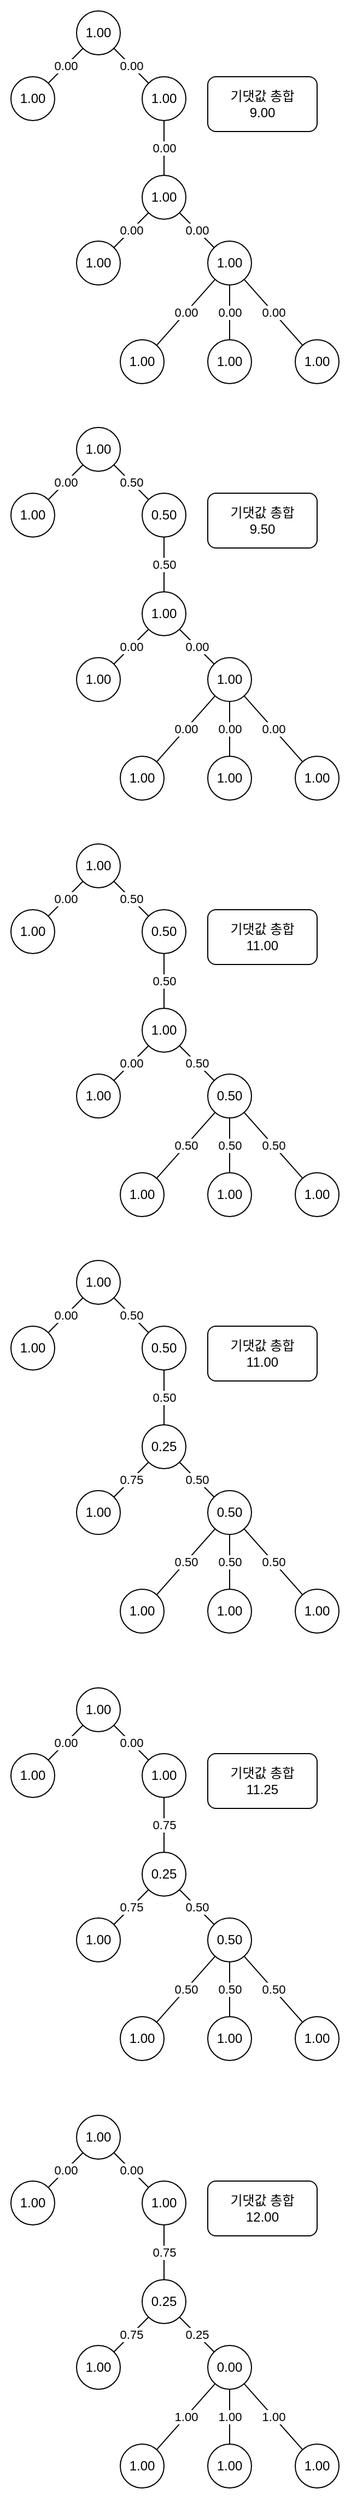 <mxfile version="26.0.6">
  <diagram name="페이지-1" id="tX8IbTHeZEMsY__fG5Yk">
    <mxGraphModel dx="566" dy="2617" grid="1" gridSize="10" guides="1" tooltips="1" connect="1" arrows="1" fold="1" page="1" pageScale="1" pageWidth="1169" pageHeight="1654" math="0" shadow="0">
      <root>
        <mxCell id="0" />
        <mxCell id="1" parent="0" />
        <mxCell id="7EXon61KG1_KLQUPZ27p-42" value="" style="rounded=0;whiteSpace=wrap;html=1;strokeColor=none;" vertex="1" parent="1">
          <mxGeometry x="250" y="190" width="320" height="360" as="geometry" />
        </mxCell>
        <mxCell id="7EXon61KG1_KLQUPZ27p-41" value="" style="rounded=0;whiteSpace=wrap;html=1;strokeColor=none;" vertex="1" parent="1">
          <mxGeometry x="250" y="-190" width="320" height="360" as="geometry" />
        </mxCell>
        <mxCell id="7EXon61KG1_KLQUPZ27p-20" value="" style="rounded=1;whiteSpace=wrap;html=1;" vertex="1" parent="1">
          <mxGeometry x="440" y="260" width="100" height="50" as="geometry" />
        </mxCell>
        <mxCell id="7EXon61KG1_KLQUPZ27p-1" value="1.00" style="ellipse;whiteSpace=wrap;html=1;aspect=fixed;" vertex="1" parent="1">
          <mxGeometry x="320" y="200" width="40" height="40" as="geometry" />
        </mxCell>
        <mxCell id="7EXon61KG1_KLQUPZ27p-2" value="1.00" style="ellipse;whiteSpace=wrap;html=1;aspect=fixed;" vertex="1" parent="1">
          <mxGeometry x="260" y="260" width="40" height="40" as="geometry" />
        </mxCell>
        <mxCell id="7EXon61KG1_KLQUPZ27p-3" value="0.50" style="ellipse;whiteSpace=wrap;html=1;aspect=fixed;" vertex="1" parent="1">
          <mxGeometry x="380" y="260" width="40" height="40" as="geometry" />
        </mxCell>
        <mxCell id="7EXon61KG1_KLQUPZ27p-4" value="1.00" style="ellipse;whiteSpace=wrap;html=1;aspect=fixed;" vertex="1" parent="1">
          <mxGeometry x="380" y="350" width="40" height="40" as="geometry" />
        </mxCell>
        <mxCell id="7EXon61KG1_KLQUPZ27p-5" value="1.00" style="ellipse;whiteSpace=wrap;html=1;aspect=fixed;" vertex="1" parent="1">
          <mxGeometry x="320" y="410" width="40" height="40" as="geometry" />
        </mxCell>
        <mxCell id="7EXon61KG1_KLQUPZ27p-6" value="1.00" style="ellipse;whiteSpace=wrap;html=1;aspect=fixed;" vertex="1" parent="1">
          <mxGeometry x="440" y="410" width="40" height="40" as="geometry" />
        </mxCell>
        <mxCell id="7EXon61KG1_KLQUPZ27p-7" value="1.00" style="ellipse;whiteSpace=wrap;html=1;aspect=fixed;" vertex="1" parent="1">
          <mxGeometry x="360" y="500" width="40" height="40" as="geometry" />
        </mxCell>
        <mxCell id="7EXon61KG1_KLQUPZ27p-8" value="1.00" style="ellipse;whiteSpace=wrap;html=1;aspect=fixed;" vertex="1" parent="1">
          <mxGeometry x="440" y="500" width="40" height="40" as="geometry" />
        </mxCell>
        <mxCell id="7EXon61KG1_KLQUPZ27p-9" value="1.00" style="ellipse;whiteSpace=wrap;html=1;aspect=fixed;" vertex="1" parent="1">
          <mxGeometry x="520" y="500" width="40" height="40" as="geometry" />
        </mxCell>
        <mxCell id="7EXon61KG1_KLQUPZ27p-10" value="0.00" style="endArrow=none;html=1;rounded=0;" edge="1" parent="1" source="7EXon61KG1_KLQUPZ27p-8" target="7EXon61KG1_KLQUPZ27p-6">
          <mxGeometry width="50" height="50" relative="1" as="geometry">
            <mxPoint x="400" y="500" as="sourcePoint" />
            <mxPoint x="450" y="450" as="targetPoint" />
          </mxGeometry>
        </mxCell>
        <mxCell id="7EXon61KG1_KLQUPZ27p-11" value="0.00" style="endArrow=none;html=1;rounded=0;" edge="1" parent="1" source="7EXon61KG1_KLQUPZ27p-9" target="7EXon61KG1_KLQUPZ27p-6">
          <mxGeometry width="50" height="50" relative="1" as="geometry">
            <mxPoint x="400" y="500" as="sourcePoint" />
            <mxPoint x="450" y="450" as="targetPoint" />
          </mxGeometry>
        </mxCell>
        <mxCell id="7EXon61KG1_KLQUPZ27p-12" value="0.00" style="endArrow=none;html=1;rounded=0;" edge="1" parent="1" source="7EXon61KG1_KLQUPZ27p-7" target="7EXon61KG1_KLQUPZ27p-6">
          <mxGeometry width="50" height="50" relative="1" as="geometry">
            <mxPoint x="400" y="500" as="sourcePoint" />
            <mxPoint x="450" y="450" as="targetPoint" />
          </mxGeometry>
        </mxCell>
        <mxCell id="7EXon61KG1_KLQUPZ27p-13" value="0.00" style="endArrow=none;html=1;rounded=0;" edge="1" parent="1" source="7EXon61KG1_KLQUPZ27p-6" target="7EXon61KG1_KLQUPZ27p-4">
          <mxGeometry width="50" height="50" relative="1" as="geometry">
            <mxPoint x="400" y="500" as="sourcePoint" />
            <mxPoint x="450" y="450" as="targetPoint" />
          </mxGeometry>
        </mxCell>
        <mxCell id="7EXon61KG1_KLQUPZ27p-14" value="0.00" style="endArrow=none;html=1;rounded=0;" edge="1" parent="1" source="7EXon61KG1_KLQUPZ27p-5" target="7EXon61KG1_KLQUPZ27p-4">
          <mxGeometry width="50" height="50" relative="1" as="geometry">
            <mxPoint x="400" y="500" as="sourcePoint" />
            <mxPoint x="450" y="450" as="targetPoint" />
          </mxGeometry>
        </mxCell>
        <mxCell id="7EXon61KG1_KLQUPZ27p-15" value="0.50" style="endArrow=none;html=1;rounded=0;" edge="1" parent="1" source="7EXon61KG1_KLQUPZ27p-4" target="7EXon61KG1_KLQUPZ27p-3">
          <mxGeometry width="50" height="50" relative="1" as="geometry">
            <mxPoint x="490" y="330" as="sourcePoint" />
            <mxPoint x="450" y="430" as="targetPoint" />
          </mxGeometry>
        </mxCell>
        <mxCell id="7EXon61KG1_KLQUPZ27p-16" value="0.50" style="endArrow=none;html=1;rounded=0;" edge="1" parent="1" source="7EXon61KG1_KLQUPZ27p-3" target="7EXon61KG1_KLQUPZ27p-1">
          <mxGeometry width="50" height="50" relative="1" as="geometry">
            <mxPoint x="400" y="480" as="sourcePoint" />
            <mxPoint x="450" y="430" as="targetPoint" />
          </mxGeometry>
        </mxCell>
        <mxCell id="7EXon61KG1_KLQUPZ27p-17" value="0.00" style="endArrow=none;html=1;rounded=0;" edge="1" parent="1" source="7EXon61KG1_KLQUPZ27p-2" target="7EXon61KG1_KLQUPZ27p-1">
          <mxGeometry width="50" height="50" relative="1" as="geometry">
            <mxPoint x="400" y="480" as="sourcePoint" />
            <mxPoint x="450" y="430" as="targetPoint" />
          </mxGeometry>
        </mxCell>
        <mxCell id="7EXon61KG1_KLQUPZ27p-18" value="9.50" style="text;html=1;align=center;verticalAlign=middle;whiteSpace=wrap;rounded=0;" vertex="1" parent="1">
          <mxGeometry x="460" y="285" width="60" height="15" as="geometry" />
        </mxCell>
        <mxCell id="7EXon61KG1_KLQUPZ27p-19" value="기댓값 총합" style="text;html=1;align=center;verticalAlign=middle;whiteSpace=wrap;rounded=0;" vertex="1" parent="1">
          <mxGeometry x="450" y="270" width="80" height="15" as="geometry" />
        </mxCell>
        <mxCell id="7EXon61KG1_KLQUPZ27p-21" value="" style="rounded=1;whiteSpace=wrap;html=1;" vertex="1" parent="1">
          <mxGeometry x="440" y="-120" width="100" height="50" as="geometry" />
        </mxCell>
        <mxCell id="7EXon61KG1_KLQUPZ27p-22" value="1.00" style="ellipse;whiteSpace=wrap;html=1;aspect=fixed;" vertex="1" parent="1">
          <mxGeometry x="320" y="-180" width="40" height="40" as="geometry" />
        </mxCell>
        <mxCell id="7EXon61KG1_KLQUPZ27p-23" value="1.00" style="ellipse;whiteSpace=wrap;html=1;aspect=fixed;" vertex="1" parent="1">
          <mxGeometry x="260" y="-120" width="40" height="40" as="geometry" />
        </mxCell>
        <mxCell id="7EXon61KG1_KLQUPZ27p-24" value="1.00" style="ellipse;whiteSpace=wrap;html=1;aspect=fixed;" vertex="1" parent="1">
          <mxGeometry x="380" y="-120" width="40" height="40" as="geometry" />
        </mxCell>
        <mxCell id="7EXon61KG1_KLQUPZ27p-25" value="1.00" style="ellipse;whiteSpace=wrap;html=1;aspect=fixed;" vertex="1" parent="1">
          <mxGeometry x="380" y="-30" width="40" height="40" as="geometry" />
        </mxCell>
        <mxCell id="7EXon61KG1_KLQUPZ27p-26" value="1.00" style="ellipse;whiteSpace=wrap;html=1;aspect=fixed;" vertex="1" parent="1">
          <mxGeometry x="320" y="30" width="40" height="40" as="geometry" />
        </mxCell>
        <mxCell id="7EXon61KG1_KLQUPZ27p-27" value="1.00" style="ellipse;whiteSpace=wrap;html=1;aspect=fixed;" vertex="1" parent="1">
          <mxGeometry x="440" y="30" width="40" height="40" as="geometry" />
        </mxCell>
        <mxCell id="7EXon61KG1_KLQUPZ27p-28" value="1.00" style="ellipse;whiteSpace=wrap;html=1;aspect=fixed;" vertex="1" parent="1">
          <mxGeometry x="360" y="120" width="40" height="40" as="geometry" />
        </mxCell>
        <mxCell id="7EXon61KG1_KLQUPZ27p-29" value="1.00" style="ellipse;whiteSpace=wrap;html=1;aspect=fixed;" vertex="1" parent="1">
          <mxGeometry x="440" y="120" width="40" height="40" as="geometry" />
        </mxCell>
        <mxCell id="7EXon61KG1_KLQUPZ27p-30" value="1.00" style="ellipse;whiteSpace=wrap;html=1;aspect=fixed;" vertex="1" parent="1">
          <mxGeometry x="520" y="120" width="40" height="40" as="geometry" />
        </mxCell>
        <mxCell id="7EXon61KG1_KLQUPZ27p-31" value="0.00" style="endArrow=none;html=1;rounded=0;" edge="1" parent="1" source="7EXon61KG1_KLQUPZ27p-29" target="7EXon61KG1_KLQUPZ27p-27">
          <mxGeometry width="50" height="50" relative="1" as="geometry">
            <mxPoint x="400" y="120" as="sourcePoint" />
            <mxPoint x="450" y="70" as="targetPoint" />
          </mxGeometry>
        </mxCell>
        <mxCell id="7EXon61KG1_KLQUPZ27p-32" value="0.00" style="endArrow=none;html=1;rounded=0;" edge="1" parent="1" source="7EXon61KG1_KLQUPZ27p-30" target="7EXon61KG1_KLQUPZ27p-27">
          <mxGeometry width="50" height="50" relative="1" as="geometry">
            <mxPoint x="400" y="120" as="sourcePoint" />
            <mxPoint x="450" y="70" as="targetPoint" />
          </mxGeometry>
        </mxCell>
        <mxCell id="7EXon61KG1_KLQUPZ27p-33" value="0.00" style="endArrow=none;html=1;rounded=0;" edge="1" parent="1" source="7EXon61KG1_KLQUPZ27p-28" target="7EXon61KG1_KLQUPZ27p-27">
          <mxGeometry width="50" height="50" relative="1" as="geometry">
            <mxPoint x="400" y="120" as="sourcePoint" />
            <mxPoint x="450" y="70" as="targetPoint" />
          </mxGeometry>
        </mxCell>
        <mxCell id="7EXon61KG1_KLQUPZ27p-34" value="0.00" style="endArrow=none;html=1;rounded=0;" edge="1" parent="1" source="7EXon61KG1_KLQUPZ27p-27" target="7EXon61KG1_KLQUPZ27p-25">
          <mxGeometry width="50" height="50" relative="1" as="geometry">
            <mxPoint x="400" y="120" as="sourcePoint" />
            <mxPoint x="450" y="70" as="targetPoint" />
          </mxGeometry>
        </mxCell>
        <mxCell id="7EXon61KG1_KLQUPZ27p-35" value="0.00" style="endArrow=none;html=1;rounded=0;" edge="1" parent="1" source="7EXon61KG1_KLQUPZ27p-26" target="7EXon61KG1_KLQUPZ27p-25">
          <mxGeometry width="50" height="50" relative="1" as="geometry">
            <mxPoint x="400" y="120" as="sourcePoint" />
            <mxPoint x="450" y="70" as="targetPoint" />
          </mxGeometry>
        </mxCell>
        <mxCell id="7EXon61KG1_KLQUPZ27p-36" value="0.00" style="endArrow=none;html=1;rounded=0;" edge="1" parent="1" source="7EXon61KG1_KLQUPZ27p-25" target="7EXon61KG1_KLQUPZ27p-24">
          <mxGeometry width="50" height="50" relative="1" as="geometry">
            <mxPoint x="490" y="-50" as="sourcePoint" />
            <mxPoint x="450" y="50" as="targetPoint" />
          </mxGeometry>
        </mxCell>
        <mxCell id="7EXon61KG1_KLQUPZ27p-37" value="0.00" style="endArrow=none;html=1;rounded=0;" edge="1" parent="1" source="7EXon61KG1_KLQUPZ27p-24" target="7EXon61KG1_KLQUPZ27p-22">
          <mxGeometry width="50" height="50" relative="1" as="geometry">
            <mxPoint x="400" y="100" as="sourcePoint" />
            <mxPoint x="450" y="50" as="targetPoint" />
          </mxGeometry>
        </mxCell>
        <mxCell id="7EXon61KG1_KLQUPZ27p-38" value="0.00" style="endArrow=none;html=1;rounded=0;" edge="1" parent="1" source="7EXon61KG1_KLQUPZ27p-23" target="7EXon61KG1_KLQUPZ27p-22">
          <mxGeometry width="50" height="50" relative="1" as="geometry">
            <mxPoint x="400" y="100" as="sourcePoint" />
            <mxPoint x="450" y="50" as="targetPoint" />
          </mxGeometry>
        </mxCell>
        <mxCell id="7EXon61KG1_KLQUPZ27p-39" value="9.00" style="text;html=1;align=center;verticalAlign=middle;whiteSpace=wrap;rounded=0;" vertex="1" parent="1">
          <mxGeometry x="460" y="-95" width="60" height="15" as="geometry" />
        </mxCell>
        <mxCell id="7EXon61KG1_KLQUPZ27p-40" value="기댓값 총합" style="text;html=1;align=center;verticalAlign=middle;whiteSpace=wrap;rounded=0;" vertex="1" parent="1">
          <mxGeometry x="450" y="-110" width="80" height="15" as="geometry" />
        </mxCell>
        <mxCell id="7EXon61KG1_KLQUPZ27p-44" value="" style="rounded=0;whiteSpace=wrap;html=1;strokeColor=none;" vertex="1" parent="1">
          <mxGeometry x="250" y="570" width="320" height="360" as="geometry" />
        </mxCell>
        <mxCell id="7EXon61KG1_KLQUPZ27p-45" value="" style="rounded=1;whiteSpace=wrap;html=1;" vertex="1" parent="1">
          <mxGeometry x="440" y="640" width="100" height="50" as="geometry" />
        </mxCell>
        <mxCell id="7EXon61KG1_KLQUPZ27p-46" value="1.00" style="ellipse;whiteSpace=wrap;html=1;aspect=fixed;" vertex="1" parent="1">
          <mxGeometry x="320" y="580" width="40" height="40" as="geometry" />
        </mxCell>
        <mxCell id="7EXon61KG1_KLQUPZ27p-47" value="1.00" style="ellipse;whiteSpace=wrap;html=1;aspect=fixed;" vertex="1" parent="1">
          <mxGeometry x="260" y="640" width="40" height="40" as="geometry" />
        </mxCell>
        <mxCell id="7EXon61KG1_KLQUPZ27p-48" value="0.50" style="ellipse;whiteSpace=wrap;html=1;aspect=fixed;" vertex="1" parent="1">
          <mxGeometry x="380" y="640" width="40" height="40" as="geometry" />
        </mxCell>
        <mxCell id="7EXon61KG1_KLQUPZ27p-49" value="1.00" style="ellipse;whiteSpace=wrap;html=1;aspect=fixed;" vertex="1" parent="1">
          <mxGeometry x="380" y="730" width="40" height="40" as="geometry" />
        </mxCell>
        <mxCell id="7EXon61KG1_KLQUPZ27p-50" value="1.00" style="ellipse;whiteSpace=wrap;html=1;aspect=fixed;" vertex="1" parent="1">
          <mxGeometry x="320" y="790" width="40" height="40" as="geometry" />
        </mxCell>
        <mxCell id="7EXon61KG1_KLQUPZ27p-51" value="0.50" style="ellipse;whiteSpace=wrap;html=1;aspect=fixed;" vertex="1" parent="1">
          <mxGeometry x="440" y="790" width="40" height="40" as="geometry" />
        </mxCell>
        <mxCell id="7EXon61KG1_KLQUPZ27p-52" value="1.00" style="ellipse;whiteSpace=wrap;html=1;aspect=fixed;" vertex="1" parent="1">
          <mxGeometry x="360" y="880" width="40" height="40" as="geometry" />
        </mxCell>
        <mxCell id="7EXon61KG1_KLQUPZ27p-53" value="1.00" style="ellipse;whiteSpace=wrap;html=1;aspect=fixed;" vertex="1" parent="1">
          <mxGeometry x="440" y="880" width="40" height="40" as="geometry" />
        </mxCell>
        <mxCell id="7EXon61KG1_KLQUPZ27p-54" value="1.00" style="ellipse;whiteSpace=wrap;html=1;aspect=fixed;" vertex="1" parent="1">
          <mxGeometry x="520" y="880" width="40" height="40" as="geometry" />
        </mxCell>
        <mxCell id="7EXon61KG1_KLQUPZ27p-55" value="0.50" style="endArrow=none;html=1;rounded=0;" edge="1" parent="1" source="7EXon61KG1_KLQUPZ27p-53" target="7EXon61KG1_KLQUPZ27p-51">
          <mxGeometry width="50" height="50" relative="1" as="geometry">
            <mxPoint x="400" y="880" as="sourcePoint" />
            <mxPoint x="450" y="830" as="targetPoint" />
          </mxGeometry>
        </mxCell>
        <mxCell id="7EXon61KG1_KLQUPZ27p-56" value="0.50" style="endArrow=none;html=1;rounded=0;" edge="1" parent="1" source="7EXon61KG1_KLQUPZ27p-54" target="7EXon61KG1_KLQUPZ27p-51">
          <mxGeometry width="50" height="50" relative="1" as="geometry">
            <mxPoint x="400" y="880" as="sourcePoint" />
            <mxPoint x="450" y="830" as="targetPoint" />
          </mxGeometry>
        </mxCell>
        <mxCell id="7EXon61KG1_KLQUPZ27p-57" value="0.50" style="endArrow=none;html=1;rounded=0;" edge="1" parent="1" source="7EXon61KG1_KLQUPZ27p-52" target="7EXon61KG1_KLQUPZ27p-51">
          <mxGeometry width="50" height="50" relative="1" as="geometry">
            <mxPoint x="400" y="880" as="sourcePoint" />
            <mxPoint x="450" y="830" as="targetPoint" />
          </mxGeometry>
        </mxCell>
        <mxCell id="7EXon61KG1_KLQUPZ27p-58" value="0.50" style="endArrow=none;html=1;rounded=0;" edge="1" parent="1" source="7EXon61KG1_KLQUPZ27p-51" target="7EXon61KG1_KLQUPZ27p-49">
          <mxGeometry width="50" height="50" relative="1" as="geometry">
            <mxPoint x="400" y="880" as="sourcePoint" />
            <mxPoint x="450" y="830" as="targetPoint" />
          </mxGeometry>
        </mxCell>
        <mxCell id="7EXon61KG1_KLQUPZ27p-59" value="0.00" style="endArrow=none;html=1;rounded=0;" edge="1" parent="1" source="7EXon61KG1_KLQUPZ27p-50" target="7EXon61KG1_KLQUPZ27p-49">
          <mxGeometry width="50" height="50" relative="1" as="geometry">
            <mxPoint x="400" y="880" as="sourcePoint" />
            <mxPoint x="450" y="830" as="targetPoint" />
          </mxGeometry>
        </mxCell>
        <mxCell id="7EXon61KG1_KLQUPZ27p-60" value="0.50" style="endArrow=none;html=1;rounded=0;" edge="1" parent="1" source="7EXon61KG1_KLQUPZ27p-49" target="7EXon61KG1_KLQUPZ27p-48">
          <mxGeometry width="50" height="50" relative="1" as="geometry">
            <mxPoint x="490" y="710" as="sourcePoint" />
            <mxPoint x="450" y="810" as="targetPoint" />
          </mxGeometry>
        </mxCell>
        <mxCell id="7EXon61KG1_KLQUPZ27p-61" value="0.50" style="endArrow=none;html=1;rounded=0;" edge="1" parent="1" source="7EXon61KG1_KLQUPZ27p-48" target="7EXon61KG1_KLQUPZ27p-46">
          <mxGeometry width="50" height="50" relative="1" as="geometry">
            <mxPoint x="400" y="860" as="sourcePoint" />
            <mxPoint x="450" y="810" as="targetPoint" />
          </mxGeometry>
        </mxCell>
        <mxCell id="7EXon61KG1_KLQUPZ27p-62" value="0.00" style="endArrow=none;html=1;rounded=0;" edge="1" parent="1" source="7EXon61KG1_KLQUPZ27p-47" target="7EXon61KG1_KLQUPZ27p-46">
          <mxGeometry width="50" height="50" relative="1" as="geometry">
            <mxPoint x="400" y="860" as="sourcePoint" />
            <mxPoint x="450" y="810" as="targetPoint" />
          </mxGeometry>
        </mxCell>
        <mxCell id="7EXon61KG1_KLQUPZ27p-63" value="11.00" style="text;html=1;align=center;verticalAlign=middle;whiteSpace=wrap;rounded=0;" vertex="1" parent="1">
          <mxGeometry x="460" y="665" width="60" height="15" as="geometry" />
        </mxCell>
        <mxCell id="7EXon61KG1_KLQUPZ27p-64" value="기댓값 총합" style="text;html=1;align=center;verticalAlign=middle;whiteSpace=wrap;rounded=0;" vertex="1" parent="1">
          <mxGeometry x="450" y="650" width="80" height="15" as="geometry" />
        </mxCell>
        <mxCell id="7EXon61KG1_KLQUPZ27p-65" value="" style="rounded=0;whiteSpace=wrap;html=1;strokeColor=none;" vertex="1" parent="1">
          <mxGeometry x="250" y="950" width="320" height="360" as="geometry" />
        </mxCell>
        <mxCell id="7EXon61KG1_KLQUPZ27p-66" value="" style="rounded=1;whiteSpace=wrap;html=1;" vertex="1" parent="1">
          <mxGeometry x="440" y="1020" width="100" height="50" as="geometry" />
        </mxCell>
        <mxCell id="7EXon61KG1_KLQUPZ27p-67" value="1.00" style="ellipse;whiteSpace=wrap;html=1;aspect=fixed;" vertex="1" parent="1">
          <mxGeometry x="320" y="960" width="40" height="40" as="geometry" />
        </mxCell>
        <mxCell id="7EXon61KG1_KLQUPZ27p-68" value="1.00" style="ellipse;whiteSpace=wrap;html=1;aspect=fixed;" vertex="1" parent="1">
          <mxGeometry x="260" y="1020" width="40" height="40" as="geometry" />
        </mxCell>
        <mxCell id="7EXon61KG1_KLQUPZ27p-69" value="0.50" style="ellipse;whiteSpace=wrap;html=1;aspect=fixed;" vertex="1" parent="1">
          <mxGeometry x="380" y="1020" width="40" height="40" as="geometry" />
        </mxCell>
        <mxCell id="7EXon61KG1_KLQUPZ27p-70" value="0.25" style="ellipse;whiteSpace=wrap;html=1;aspect=fixed;" vertex="1" parent="1">
          <mxGeometry x="380" y="1110" width="40" height="40" as="geometry" />
        </mxCell>
        <mxCell id="7EXon61KG1_KLQUPZ27p-71" value="1.00" style="ellipse;whiteSpace=wrap;html=1;aspect=fixed;" vertex="1" parent="1">
          <mxGeometry x="320" y="1170" width="40" height="40" as="geometry" />
        </mxCell>
        <mxCell id="7EXon61KG1_KLQUPZ27p-72" value="0.50" style="ellipse;whiteSpace=wrap;html=1;aspect=fixed;" vertex="1" parent="1">
          <mxGeometry x="440" y="1170" width="40" height="40" as="geometry" />
        </mxCell>
        <mxCell id="7EXon61KG1_KLQUPZ27p-73" value="1.00" style="ellipse;whiteSpace=wrap;html=1;aspect=fixed;" vertex="1" parent="1">
          <mxGeometry x="360" y="1260" width="40" height="40" as="geometry" />
        </mxCell>
        <mxCell id="7EXon61KG1_KLQUPZ27p-74" value="1.00" style="ellipse;whiteSpace=wrap;html=1;aspect=fixed;" vertex="1" parent="1">
          <mxGeometry x="440" y="1260" width="40" height="40" as="geometry" />
        </mxCell>
        <mxCell id="7EXon61KG1_KLQUPZ27p-75" value="1.00" style="ellipse;whiteSpace=wrap;html=1;aspect=fixed;" vertex="1" parent="1">
          <mxGeometry x="520" y="1260" width="40" height="40" as="geometry" />
        </mxCell>
        <mxCell id="7EXon61KG1_KLQUPZ27p-76" value="0.50" style="endArrow=none;html=1;rounded=0;" edge="1" parent="1" source="7EXon61KG1_KLQUPZ27p-74" target="7EXon61KG1_KLQUPZ27p-72">
          <mxGeometry width="50" height="50" relative="1" as="geometry">
            <mxPoint x="400" y="1260" as="sourcePoint" />
            <mxPoint x="450" y="1210" as="targetPoint" />
          </mxGeometry>
        </mxCell>
        <mxCell id="7EXon61KG1_KLQUPZ27p-77" value="0.50" style="endArrow=none;html=1;rounded=0;" edge="1" parent="1" source="7EXon61KG1_KLQUPZ27p-75" target="7EXon61KG1_KLQUPZ27p-72">
          <mxGeometry width="50" height="50" relative="1" as="geometry">
            <mxPoint x="400" y="1260" as="sourcePoint" />
            <mxPoint x="450" y="1210" as="targetPoint" />
          </mxGeometry>
        </mxCell>
        <mxCell id="7EXon61KG1_KLQUPZ27p-78" value="0.50" style="endArrow=none;html=1;rounded=0;" edge="1" parent="1" source="7EXon61KG1_KLQUPZ27p-73" target="7EXon61KG1_KLQUPZ27p-72">
          <mxGeometry width="50" height="50" relative="1" as="geometry">
            <mxPoint x="400" y="1260" as="sourcePoint" />
            <mxPoint x="450" y="1210" as="targetPoint" />
          </mxGeometry>
        </mxCell>
        <mxCell id="7EXon61KG1_KLQUPZ27p-79" value="0.50" style="endArrow=none;html=1;rounded=0;" edge="1" parent="1" source="7EXon61KG1_KLQUPZ27p-72" target="7EXon61KG1_KLQUPZ27p-70">
          <mxGeometry width="50" height="50" relative="1" as="geometry">
            <mxPoint x="400" y="1260" as="sourcePoint" />
            <mxPoint x="450" y="1210" as="targetPoint" />
          </mxGeometry>
        </mxCell>
        <mxCell id="7EXon61KG1_KLQUPZ27p-80" value="0.75" style="endArrow=none;html=1;rounded=0;" edge="1" parent="1" source="7EXon61KG1_KLQUPZ27p-71" target="7EXon61KG1_KLQUPZ27p-70">
          <mxGeometry width="50" height="50" relative="1" as="geometry">
            <mxPoint x="400" y="1260" as="sourcePoint" />
            <mxPoint x="450" y="1210" as="targetPoint" />
          </mxGeometry>
        </mxCell>
        <mxCell id="7EXon61KG1_KLQUPZ27p-81" value="0.50" style="endArrow=none;html=1;rounded=0;" edge="1" parent="1" source="7EXon61KG1_KLQUPZ27p-70" target="7EXon61KG1_KLQUPZ27p-69">
          <mxGeometry width="50" height="50" relative="1" as="geometry">
            <mxPoint x="490" y="1090" as="sourcePoint" />
            <mxPoint x="450" y="1190" as="targetPoint" />
          </mxGeometry>
        </mxCell>
        <mxCell id="7EXon61KG1_KLQUPZ27p-82" value="0.50" style="endArrow=none;html=1;rounded=0;" edge="1" parent="1" source="7EXon61KG1_KLQUPZ27p-69" target="7EXon61KG1_KLQUPZ27p-67">
          <mxGeometry width="50" height="50" relative="1" as="geometry">
            <mxPoint x="400" y="1240" as="sourcePoint" />
            <mxPoint x="450" y="1190" as="targetPoint" />
          </mxGeometry>
        </mxCell>
        <mxCell id="7EXon61KG1_KLQUPZ27p-83" value="0.00" style="endArrow=none;html=1;rounded=0;" edge="1" parent="1" source="7EXon61KG1_KLQUPZ27p-68" target="7EXon61KG1_KLQUPZ27p-67">
          <mxGeometry width="50" height="50" relative="1" as="geometry">
            <mxPoint x="400" y="1240" as="sourcePoint" />
            <mxPoint x="450" y="1190" as="targetPoint" />
          </mxGeometry>
        </mxCell>
        <mxCell id="7EXon61KG1_KLQUPZ27p-84" value="11.00" style="text;html=1;align=center;verticalAlign=middle;whiteSpace=wrap;rounded=0;" vertex="1" parent="1">
          <mxGeometry x="460" y="1045" width="60" height="15" as="geometry" />
        </mxCell>
        <mxCell id="7EXon61KG1_KLQUPZ27p-85" value="기댓값 총합" style="text;html=1;align=center;verticalAlign=middle;whiteSpace=wrap;rounded=0;" vertex="1" parent="1">
          <mxGeometry x="450" y="1030" width="80" height="15" as="geometry" />
        </mxCell>
        <mxCell id="7EXon61KG1_KLQUPZ27p-86" value="" style="rounded=0;whiteSpace=wrap;html=1;strokeColor=none;" vertex="1" parent="1">
          <mxGeometry x="250" y="1340" width="320" height="360" as="geometry" />
        </mxCell>
        <mxCell id="7EXon61KG1_KLQUPZ27p-87" value="" style="rounded=1;whiteSpace=wrap;html=1;" vertex="1" parent="1">
          <mxGeometry x="440" y="1410" width="100" height="50" as="geometry" />
        </mxCell>
        <mxCell id="7EXon61KG1_KLQUPZ27p-88" value="1.00" style="ellipse;whiteSpace=wrap;html=1;aspect=fixed;" vertex="1" parent="1">
          <mxGeometry x="320" y="1350" width="40" height="40" as="geometry" />
        </mxCell>
        <mxCell id="7EXon61KG1_KLQUPZ27p-89" value="1.00" style="ellipse;whiteSpace=wrap;html=1;aspect=fixed;" vertex="1" parent="1">
          <mxGeometry x="260" y="1410" width="40" height="40" as="geometry" />
        </mxCell>
        <mxCell id="7EXon61KG1_KLQUPZ27p-90" value="1.00" style="ellipse;whiteSpace=wrap;html=1;aspect=fixed;" vertex="1" parent="1">
          <mxGeometry x="380" y="1410" width="40" height="40" as="geometry" />
        </mxCell>
        <mxCell id="7EXon61KG1_KLQUPZ27p-91" value="0.25" style="ellipse;whiteSpace=wrap;html=1;aspect=fixed;" vertex="1" parent="1">
          <mxGeometry x="380" y="1500" width="40" height="40" as="geometry" />
        </mxCell>
        <mxCell id="7EXon61KG1_KLQUPZ27p-92" value="1.00" style="ellipse;whiteSpace=wrap;html=1;aspect=fixed;" vertex="1" parent="1">
          <mxGeometry x="320" y="1560" width="40" height="40" as="geometry" />
        </mxCell>
        <mxCell id="7EXon61KG1_KLQUPZ27p-93" value="0.50" style="ellipse;whiteSpace=wrap;html=1;aspect=fixed;" vertex="1" parent="1">
          <mxGeometry x="440" y="1560" width="40" height="40" as="geometry" />
        </mxCell>
        <mxCell id="7EXon61KG1_KLQUPZ27p-94" value="1.00" style="ellipse;whiteSpace=wrap;html=1;aspect=fixed;" vertex="1" parent="1">
          <mxGeometry x="360" y="1650" width="40" height="40" as="geometry" />
        </mxCell>
        <mxCell id="7EXon61KG1_KLQUPZ27p-95" value="1.00" style="ellipse;whiteSpace=wrap;html=1;aspect=fixed;" vertex="1" parent="1">
          <mxGeometry x="440" y="1650" width="40" height="40" as="geometry" />
        </mxCell>
        <mxCell id="7EXon61KG1_KLQUPZ27p-96" value="1.00" style="ellipse;whiteSpace=wrap;html=1;aspect=fixed;" vertex="1" parent="1">
          <mxGeometry x="520" y="1650" width="40" height="40" as="geometry" />
        </mxCell>
        <mxCell id="7EXon61KG1_KLQUPZ27p-97" value="0.50" style="endArrow=none;html=1;rounded=0;" edge="1" parent="1" source="7EXon61KG1_KLQUPZ27p-95" target="7EXon61KG1_KLQUPZ27p-93">
          <mxGeometry width="50" height="50" relative="1" as="geometry">
            <mxPoint x="400" y="1650" as="sourcePoint" />
            <mxPoint x="450" y="1600" as="targetPoint" />
          </mxGeometry>
        </mxCell>
        <mxCell id="7EXon61KG1_KLQUPZ27p-98" value="0.50" style="endArrow=none;html=1;rounded=0;" edge="1" parent="1" source="7EXon61KG1_KLQUPZ27p-96" target="7EXon61KG1_KLQUPZ27p-93">
          <mxGeometry width="50" height="50" relative="1" as="geometry">
            <mxPoint x="400" y="1650" as="sourcePoint" />
            <mxPoint x="450" y="1600" as="targetPoint" />
          </mxGeometry>
        </mxCell>
        <mxCell id="7EXon61KG1_KLQUPZ27p-99" value="0.50" style="endArrow=none;html=1;rounded=0;" edge="1" parent="1" source="7EXon61KG1_KLQUPZ27p-94" target="7EXon61KG1_KLQUPZ27p-93">
          <mxGeometry width="50" height="50" relative="1" as="geometry">
            <mxPoint x="400" y="1650" as="sourcePoint" />
            <mxPoint x="450" y="1600" as="targetPoint" />
          </mxGeometry>
        </mxCell>
        <mxCell id="7EXon61KG1_KLQUPZ27p-100" value="0.50" style="endArrow=none;html=1;rounded=0;" edge="1" parent="1" source="7EXon61KG1_KLQUPZ27p-93" target="7EXon61KG1_KLQUPZ27p-91">
          <mxGeometry width="50" height="50" relative="1" as="geometry">
            <mxPoint x="400" y="1650" as="sourcePoint" />
            <mxPoint x="450" y="1600" as="targetPoint" />
          </mxGeometry>
        </mxCell>
        <mxCell id="7EXon61KG1_KLQUPZ27p-101" value="0.75" style="endArrow=none;html=1;rounded=0;" edge="1" parent="1" source="7EXon61KG1_KLQUPZ27p-92" target="7EXon61KG1_KLQUPZ27p-91">
          <mxGeometry width="50" height="50" relative="1" as="geometry">
            <mxPoint x="400" y="1650" as="sourcePoint" />
            <mxPoint x="450" y="1600" as="targetPoint" />
          </mxGeometry>
        </mxCell>
        <mxCell id="7EXon61KG1_KLQUPZ27p-102" value="0.75" style="endArrow=none;html=1;rounded=0;" edge="1" parent="1" source="7EXon61KG1_KLQUPZ27p-91" target="7EXon61KG1_KLQUPZ27p-90">
          <mxGeometry width="50" height="50" relative="1" as="geometry">
            <mxPoint x="490" y="1480" as="sourcePoint" />
            <mxPoint x="450" y="1580" as="targetPoint" />
          </mxGeometry>
        </mxCell>
        <mxCell id="7EXon61KG1_KLQUPZ27p-103" value="0.00" style="endArrow=none;html=1;rounded=0;" edge="1" parent="1" source="7EXon61KG1_KLQUPZ27p-90" target="7EXon61KG1_KLQUPZ27p-88">
          <mxGeometry width="50" height="50" relative="1" as="geometry">
            <mxPoint x="400" y="1630" as="sourcePoint" />
            <mxPoint x="450" y="1580" as="targetPoint" />
          </mxGeometry>
        </mxCell>
        <mxCell id="7EXon61KG1_KLQUPZ27p-104" value="0.00" style="endArrow=none;html=1;rounded=0;" edge="1" parent="1" source="7EXon61KG1_KLQUPZ27p-89" target="7EXon61KG1_KLQUPZ27p-88">
          <mxGeometry width="50" height="50" relative="1" as="geometry">
            <mxPoint x="400" y="1630" as="sourcePoint" />
            <mxPoint x="450" y="1580" as="targetPoint" />
          </mxGeometry>
        </mxCell>
        <mxCell id="7EXon61KG1_KLQUPZ27p-105" value="11.25" style="text;html=1;align=center;verticalAlign=middle;whiteSpace=wrap;rounded=0;" vertex="1" parent="1">
          <mxGeometry x="460" y="1435" width="60" height="15" as="geometry" />
        </mxCell>
        <mxCell id="7EXon61KG1_KLQUPZ27p-106" value="기댓값 총합" style="text;html=1;align=center;verticalAlign=middle;whiteSpace=wrap;rounded=0;" vertex="1" parent="1">
          <mxGeometry x="450" y="1420" width="80" height="15" as="geometry" />
        </mxCell>
        <mxCell id="7EXon61KG1_KLQUPZ27p-107" value="" style="rounded=0;whiteSpace=wrap;html=1;strokeColor=none;" vertex="1" parent="1">
          <mxGeometry x="250" y="1730" width="320" height="360" as="geometry" />
        </mxCell>
        <mxCell id="7EXon61KG1_KLQUPZ27p-108" value="" style="rounded=1;whiteSpace=wrap;html=1;" vertex="1" parent="1">
          <mxGeometry x="440" y="1800" width="100" height="50" as="geometry" />
        </mxCell>
        <mxCell id="7EXon61KG1_KLQUPZ27p-109" value="1.00" style="ellipse;whiteSpace=wrap;html=1;aspect=fixed;" vertex="1" parent="1">
          <mxGeometry x="320" y="1740" width="40" height="40" as="geometry" />
        </mxCell>
        <mxCell id="7EXon61KG1_KLQUPZ27p-110" value="1.00" style="ellipse;whiteSpace=wrap;html=1;aspect=fixed;" vertex="1" parent="1">
          <mxGeometry x="260" y="1800" width="40" height="40" as="geometry" />
        </mxCell>
        <mxCell id="7EXon61KG1_KLQUPZ27p-111" value="1.00" style="ellipse;whiteSpace=wrap;html=1;aspect=fixed;" vertex="1" parent="1">
          <mxGeometry x="380" y="1800" width="40" height="40" as="geometry" />
        </mxCell>
        <mxCell id="7EXon61KG1_KLQUPZ27p-112" value="0.25" style="ellipse;whiteSpace=wrap;html=1;aspect=fixed;" vertex="1" parent="1">
          <mxGeometry x="380" y="1890" width="40" height="40" as="geometry" />
        </mxCell>
        <mxCell id="7EXon61KG1_KLQUPZ27p-113" value="1.00" style="ellipse;whiteSpace=wrap;html=1;aspect=fixed;" vertex="1" parent="1">
          <mxGeometry x="320" y="1950" width="40" height="40" as="geometry" />
        </mxCell>
        <mxCell id="7EXon61KG1_KLQUPZ27p-114" value="0.00" style="ellipse;whiteSpace=wrap;html=1;aspect=fixed;" vertex="1" parent="1">
          <mxGeometry x="440" y="1950" width="40" height="40" as="geometry" />
        </mxCell>
        <mxCell id="7EXon61KG1_KLQUPZ27p-115" value="1.00" style="ellipse;whiteSpace=wrap;html=1;aspect=fixed;" vertex="1" parent="1">
          <mxGeometry x="360" y="2040" width="40" height="40" as="geometry" />
        </mxCell>
        <mxCell id="7EXon61KG1_KLQUPZ27p-116" value="1.00" style="ellipse;whiteSpace=wrap;html=1;aspect=fixed;" vertex="1" parent="1">
          <mxGeometry x="440" y="2040" width="40" height="40" as="geometry" />
        </mxCell>
        <mxCell id="7EXon61KG1_KLQUPZ27p-117" value="1.00" style="ellipse;whiteSpace=wrap;html=1;aspect=fixed;" vertex="1" parent="1">
          <mxGeometry x="520" y="2040" width="40" height="40" as="geometry" />
        </mxCell>
        <mxCell id="7EXon61KG1_KLQUPZ27p-118" value="1.00" style="endArrow=none;html=1;rounded=0;" edge="1" parent="1" source="7EXon61KG1_KLQUPZ27p-116" target="7EXon61KG1_KLQUPZ27p-114">
          <mxGeometry width="50" height="50" relative="1" as="geometry">
            <mxPoint x="400" y="2040" as="sourcePoint" />
            <mxPoint x="450" y="1990" as="targetPoint" />
          </mxGeometry>
        </mxCell>
        <mxCell id="7EXon61KG1_KLQUPZ27p-119" value="1.00" style="endArrow=none;html=1;rounded=0;" edge="1" parent="1" source="7EXon61KG1_KLQUPZ27p-117" target="7EXon61KG1_KLQUPZ27p-114">
          <mxGeometry width="50" height="50" relative="1" as="geometry">
            <mxPoint x="400" y="2040" as="sourcePoint" />
            <mxPoint x="450" y="1990" as="targetPoint" />
          </mxGeometry>
        </mxCell>
        <mxCell id="7EXon61KG1_KLQUPZ27p-120" value="1.00" style="endArrow=none;html=1;rounded=0;" edge="1" parent="1" source="7EXon61KG1_KLQUPZ27p-115" target="7EXon61KG1_KLQUPZ27p-114">
          <mxGeometry width="50" height="50" relative="1" as="geometry">
            <mxPoint x="400" y="2040" as="sourcePoint" />
            <mxPoint x="450" y="1990" as="targetPoint" />
          </mxGeometry>
        </mxCell>
        <mxCell id="7EXon61KG1_KLQUPZ27p-121" value="0.25" style="endArrow=none;html=1;rounded=0;" edge="1" parent="1" source="7EXon61KG1_KLQUPZ27p-114" target="7EXon61KG1_KLQUPZ27p-112">
          <mxGeometry width="50" height="50" relative="1" as="geometry">
            <mxPoint x="400" y="2040" as="sourcePoint" />
            <mxPoint x="450" y="1990" as="targetPoint" />
          </mxGeometry>
        </mxCell>
        <mxCell id="7EXon61KG1_KLQUPZ27p-122" value="0.75" style="endArrow=none;html=1;rounded=0;" edge="1" parent="1" source="7EXon61KG1_KLQUPZ27p-113" target="7EXon61KG1_KLQUPZ27p-112">
          <mxGeometry width="50" height="50" relative="1" as="geometry">
            <mxPoint x="400" y="2040" as="sourcePoint" />
            <mxPoint x="450" y="1990" as="targetPoint" />
          </mxGeometry>
        </mxCell>
        <mxCell id="7EXon61KG1_KLQUPZ27p-123" value="0.75" style="endArrow=none;html=1;rounded=0;" edge="1" parent="1" source="7EXon61KG1_KLQUPZ27p-112" target="7EXon61KG1_KLQUPZ27p-111">
          <mxGeometry width="50" height="50" relative="1" as="geometry">
            <mxPoint x="490" y="1870" as="sourcePoint" />
            <mxPoint x="450" y="1970" as="targetPoint" />
          </mxGeometry>
        </mxCell>
        <mxCell id="7EXon61KG1_KLQUPZ27p-124" value="0.00" style="endArrow=none;html=1;rounded=0;" edge="1" parent="1" source="7EXon61KG1_KLQUPZ27p-111" target="7EXon61KG1_KLQUPZ27p-109">
          <mxGeometry width="50" height="50" relative="1" as="geometry">
            <mxPoint x="400" y="2020" as="sourcePoint" />
            <mxPoint x="450" y="1970" as="targetPoint" />
          </mxGeometry>
        </mxCell>
        <mxCell id="7EXon61KG1_KLQUPZ27p-125" value="0.00" style="endArrow=none;html=1;rounded=0;" edge="1" parent="1" source="7EXon61KG1_KLQUPZ27p-110" target="7EXon61KG1_KLQUPZ27p-109">
          <mxGeometry width="50" height="50" relative="1" as="geometry">
            <mxPoint x="400" y="2020" as="sourcePoint" />
            <mxPoint x="450" y="1970" as="targetPoint" />
          </mxGeometry>
        </mxCell>
        <mxCell id="7EXon61KG1_KLQUPZ27p-126" value="12.00" style="text;html=1;align=center;verticalAlign=middle;whiteSpace=wrap;rounded=0;" vertex="1" parent="1">
          <mxGeometry x="460" y="1825" width="60" height="15" as="geometry" />
        </mxCell>
        <mxCell id="7EXon61KG1_KLQUPZ27p-127" value="기댓값 총합" style="text;html=1;align=center;verticalAlign=middle;whiteSpace=wrap;rounded=0;" vertex="1" parent="1">
          <mxGeometry x="450" y="1810" width="80" height="15" as="geometry" />
        </mxCell>
      </root>
    </mxGraphModel>
  </diagram>
</mxfile>
